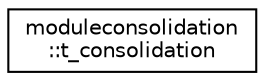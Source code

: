 digraph "Graphical Class Hierarchy"
{
 // LATEX_PDF_SIZE
  edge [fontname="Helvetica",fontsize="10",labelfontname="Helvetica",labelfontsize="10"];
  node [fontname="Helvetica",fontsize="10",shape=record];
  rankdir="LR";
  Node0 [label="moduleconsolidation\l::t_consolidation",height=0.2,width=0.4,color="black", fillcolor="white", style="filled",URL="$structmoduleconsolidation_1_1t__consolidation.html",tooltip=" "];
}

